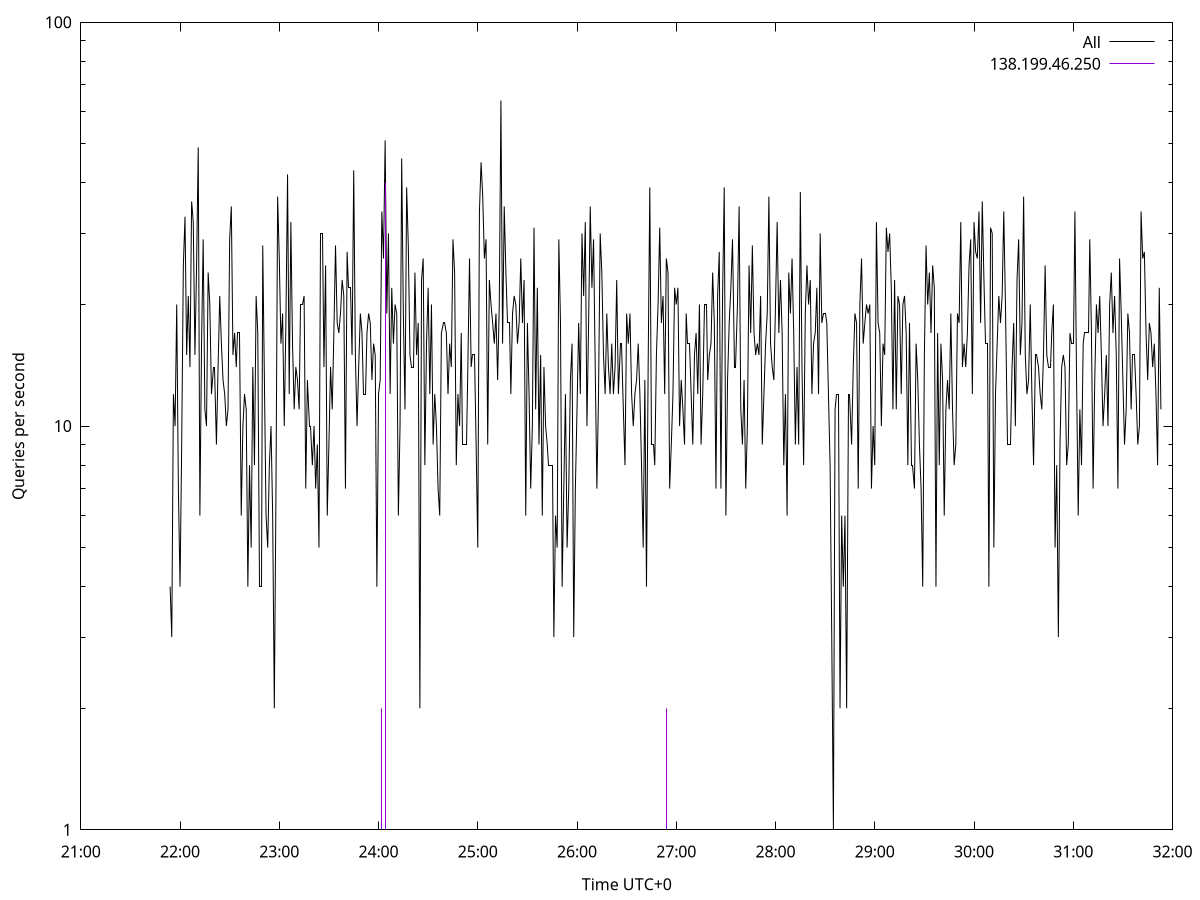 set terminal pngcairo size 1024,768
set output 'Sun Jan  7 21:21:54 2024.png'
set ylabel 'Queries per second'
set xlabel 'Time UTC+0'
set xdata time
set timefmt "%s"
set log y
plot \
'-' using 1:2 linecolor 0 linetype 2 with lines title 'All', \
'-' using 1:2 linecolor 1 linetype 3 with impulses title "138.199.46.250"
1704637314 4
1704637315 3
1704637316 12
1704637317 10
1704637318 20
1704637319 7
1704637320 4
1704637321 9
1704637322 25
1704637323 33
1704637324 15
1704637325 21
1704637326 14
1704637327 36
1704637328 32
1704637329 15
1704637330 25
1704637331 49
1704637332 6
1704637333 16
1704637334 29
1704637335 11
1704637336 10
1704637337 24
1704637338 20
1704637339 12
1704637340 14
1704637341 14
1704637342 9
1704637343 14
1704637344 21
1704637345 16
1704637346 13
1704637347 12
1704637348 10
1704637349 11
1704637350 29
1704637351 35
1704637352 15
1704637353 17
1704637354 14
1704637355 17
1704637356 17
1704637357 6
1704637358 10
1704637359 12
1704637360 11
1704637361 4
1704637362 8
1704637363 5
1704637364 14
1704637365 8
1704637366 21
1704637367 17
1704637368 4
1704637369 4
1704637370 28
1704637371 13
1704637372 6
1704637373 5
1704637374 8
1704637375 10
1704637376 6
1704637377 2
1704637378 7
1704637379 37
1704637380 26
1704637381 16
1704637382 19
1704637383 10
1704637384 18
1704637385 42
1704637386 12
1704637387 32
1704637388 16
1704637389 11
1704637390 14
1704637391 13
1704637392 11
1704637393 20
1704637394 20
1704637395 21
1704637396 7
1704637397 13
1704637398 10
1704637399 10
1704637400 8
1704637401 10
1704637402 7
1704637403 9
1704637404 5
1704637405 30
1704637406 30
1704637407 14
1704637408 25
1704637409 6
1704637410 9
1704637411 14
1704637412 11
1704637413 17
1704637414 28
1704637415 18
1704637416 17
1704637417 19
1704637418 23
1704637419 21
1704637420 7
1704637421 27
1704637422 22
1704637423 22
1704637424 15
1704637425 43
1704637426 15
1704637427 10
1704637428 14
1704637429 19
1704637430 17
1704637431 12
1704637432 12
1704637433 17
1704637434 19
1704637435 18
1704637436 13
1704637437 16
1704637438 15
1704637439 4
1704637440 12
1704637441 13
1704637442 34
1704637443 26
1704637444 51
1704637445 19
1704637446 30
1704637447 12
1704637448 22
1704637449 16
1704637450 20
1704637451 19
1704637452 6
1704637453 10
1704637454 46
1704637455 19
1704637456 11
1704637457 39
1704637458 28
1704637459 15
1704637460 14
1704637461 14
1704637462 24
1704637463 15
1704637464 18
1704637465 2
1704637466 23
1704637467 26
1704637468 8
1704637469 16
1704637470 22
1704637471 12
1704637472 20
1704637473 9
1704637474 12
1704637475 10
1704637476 7
1704637477 6
1704637478 17
1704637479 18
1704637480 18
1704637481 17
1704637482 12
1704637483 16
1704637484 14
1704637485 29
1704637486 24
1704637487 8
1704637488 12
1704637489 10
1704637490 17
1704637491 9
1704637492 9
1704637493 9
1704637494 14
1704637495 26
1704637496 14
1704637497 15
1704637498 15
1704637499 9
1704637500 5
1704637501 34
1704637502 45
1704637503 37
1704637504 26
1704637505 29
1704637506 9
1704637507 23
1704637508 20
1704637509 18
1704637510 16
1704637511 19
1704637512 13
1704637513 20
1704637514 64
1704637515 16
1704637516 35
1704637517 24
1704637518 18
1704637519 18
1704637520 12
1704637521 19
1704637522 21
1704637523 20
1704637524 16
1704637525 18
1704637526 26
1704637527 18
1704637528 23
1704637529 6
1704637530 18
1704637531 12
1704637532 7
1704637533 10
1704637534 31
1704637535 11
1704637536 22
1704637537 9
1704637538 15
1704637539 6
1704637540 14
1704637541 10
1704637542 9
1704637543 8
1704637544 8
1704637545 8
1704637546 3
1704637547 6
1704637548 5
1704637549 29
1704637550 18
1704637551 4
1704637552 7
1704637553 12
1704637554 5
1704637555 7
1704637556 13
1704637557 16
1704637558 3
1704637559 7
1704637560 11
1704637561 18
1704637562 12
1704637563 30
1704637564 21
1704637565 32
1704637566 10
1704637567 18
1704637568 35
1704637569 22
1704637570 29
1704637571 14
1704637572 7
1704637573 12
1704637574 30
1704637575 24
1704637576 15
1704637577 12
1704637578 19
1704637579 14
1704637580 12
1704637581 16
1704637582 12
1704637583 14
1704637584 23
1704637585 12
1704637586 16
1704637587 16
1704637588 11
1704637589 8
1704637590 19
1704637591 16
1704637592 19
1704637593 12
1704637594 10
1704637595 12
1704637596 13
1704637597 16
1704637598 12
1704637599 8
1704637600 5
1704637601 13
1704637602 4
1704637603 14
1704637604 39
1704637605 9
1704637606 9
1704637607 8
1704637608 15
1704637609 20
1704637610 31
1704637611 18
1704637612 21
1704637613 12
1704637614 26
1704637615 24
1704637616 7
1704637617 9
1704637618 12
1704637619 22
1704637620 20
1704637621 22
1704637622 10
1704637623 13
1704637624 11
1704637625 9
1704637626 19
1704637627 16
1704637628 16
1704637629 12
1704637630 9
1704637631 15
1704637632 17
1704637633 12
1704637634 20
1704637635 9
1704637636 12
1704637637 20
1704637638 20
1704637639 13
1704637640 15
1704637641 16
1704637642 24
1704637643 18
1704637644 7
1704637645 21
1704637646 27
1704637647 7
1704637648 21
1704637649 39
1704637650 6
1704637651 13
1704637652 18
1704637653 22
1704637654 29
1704637655 14
1704637656 14
1704637657 20
1704637658 35
1704637659 11
1704637660 9
1704637661 13
1704637662 7
1704637663 10
1704637664 25
1704637665 17
1704637666 28
1704637667 17
1704637668 15
1704637669 16
1704637670 15
1704637671 21
1704637672 9
1704637673 12
1704637674 16
1704637675 19
1704637676 37
1704637677 16
1704637678 14
1704637679 13
1704637680 20
1704637681 32
1704637682 17
1704637683 23
1704637684 17
1704637685 8
1704637686 12
1704637687 6
1704637688 24
1704637689 19
1704637690 26
1704637691 17
1704637692 9
1704637693 14
1704637694 9
1704637695 38
1704637696 14
1704637697 8
1704637698 19
1704637699 25
1704637700 20
1704637701 23
1704637702 12
1704637703 16
1704637704 17
1704637705 22
1704637706 12
1704637707 30
1704637708 18
1704637709 19
1704637710 19
1704637711 18
1704637712 12
1704637713 8
1704637714 3
1704637715 1
1704637716 11
1704637717 12
1704637718 12
1704637719 2
1704637720 6
1704637721 4
1704637722 6
1704637723 2
1704637724 12
1704637725 12
1704637726 9
1704637727 14
1704637728 19
1704637729 18
1704637730 7
1704637731 20
1704637732 26
1704637733 16
1704637734 18
1704637735 20
1704637736 19
1704637737 20
1704637738 7
1704637739 10
1704637740 8
1704637741 32
1704637742 18
1704637743 17
1704637744 10
1704637745 16
1704637746 15
1704637747 31
1704637748 27
1704637749 30
1704637750 22
1704637751 11
1704637752 23
1704637753 11
1704637754 21
1704637755 20
1704637756 12
1704637757 20
1704637758 21
1704637759 17
1704637760 8
1704637761 18
1704637762 8
1704637763 8
1704637764 7
1704637765 16
1704637766 13
1704637767 9
1704637768 7
1704637769 4
1704637770 15
1704637771 28
1704637772 20
1704637773 24
1704637774 17
1704637775 25
1704637776 22
1704637777 4
1704637778 17
1704637779 8
1704637780 16
1704637781 13
1704637782 6
1704637783 11
1704637784 13
1704637785 11
1704637786 19
1704637787 11
1704637788 8
1704637789 9
1704637790 19
1704637791 18
1704637792 32
1704637793 14
1704637794 16
1704637795 14
1704637796 17
1704637797 25
1704637798 29
1704637799 12
1704637800 32
1704637801 27
1704637802 26
1704637803 34
1704637804 18
1704637805 36
1704637806 23
1704637807 16
1704637808 16
1704637809 4
1704637810 31
1704637811 30
1704637812 5
1704637813 12
1704637814 16
1704637815 21
1704637816 18
1704637817 21
1704637818 34
1704637819 20
1704637820 9
1704637821 9
1704637822 9
1704637823 14
1704637824 18
1704637825 10
1704637826 23
1704637827 29
1704637828 15
1704637829 18
1704637830 37
1704637831 15
1704637832 12
1704637833 13
1704637834 20
1704637835 12
1704637836 8
1704637837 15
1704637838 15
1704637839 14
1704637840 12
1704637841 11
1704637842 15
1704637843 25
1704637844 15
1704637845 14
1704637846 14
1704637847 17
1704637848 20
1704637849 5
1704637850 8
1704637851 3
1704637852 9
1704637853 14
1704637854 15
1704637855 14
1704637856 8
1704637857 9
1704637858 17
1704637859 16
1704637860 16
1704637861 34
1704637862 13
1704637863 6
1704637864 11
1704637865 8
1704637866 16
1704637867 17
1704637868 17
1704637869 17
1704637870 29
1704637871 17
1704637872 7
1704637873 13
1704637874 20
1704637875 17
1704637876 21
1704637877 15
1704637878 10
1704637879 12
1704637880 15
1704637881 10
1704637882 20
1704637883 24
1704637884 17
1704637885 21
1704637886 15
1704637887 7
1704637888 26
1704637889 19
1704637890 13
1704637891 9
1704637892 11
1704637893 19
1704637894 17
1704637895 11
1704637896 15
1704637897 15
1704637898 12
1704637899 9
1704637900 10
1704637901 34
1704637902 26
1704637903 27
1704637904 17
1704637905 13
1704637906 18
1704637907 17
1704637908 14
1704637909 16
1704637910 12
1704637911 8
1704637912 22
1704637913 11

e
1704637402 1
1704637442 2
1704637444 40
1704637614 2

e
